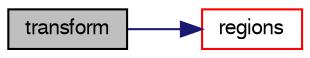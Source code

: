digraph "transform"
{
  bgcolor="transparent";
  edge [fontname="FreeSans",fontsize="10",labelfontname="FreeSans",labelfontsize="10"];
  node [fontname="FreeSans",fontsize="10",shape=record];
  rankdir="LR";
  Node326 [label="transform",height=0.2,width=0.4,color="black", fillcolor="grey75", style="filled", fontcolor="black"];
  Node326 -> Node327 [color="midnightblue",fontsize="10",style="solid",fontname="FreeSans"];
  Node327 [label="regions",height=0.2,width=0.4,color="red",URL="$a25242.html#ab9fb56ec22f93cbc341f0b051e83f872",tooltip="Names of regions. "];
}

